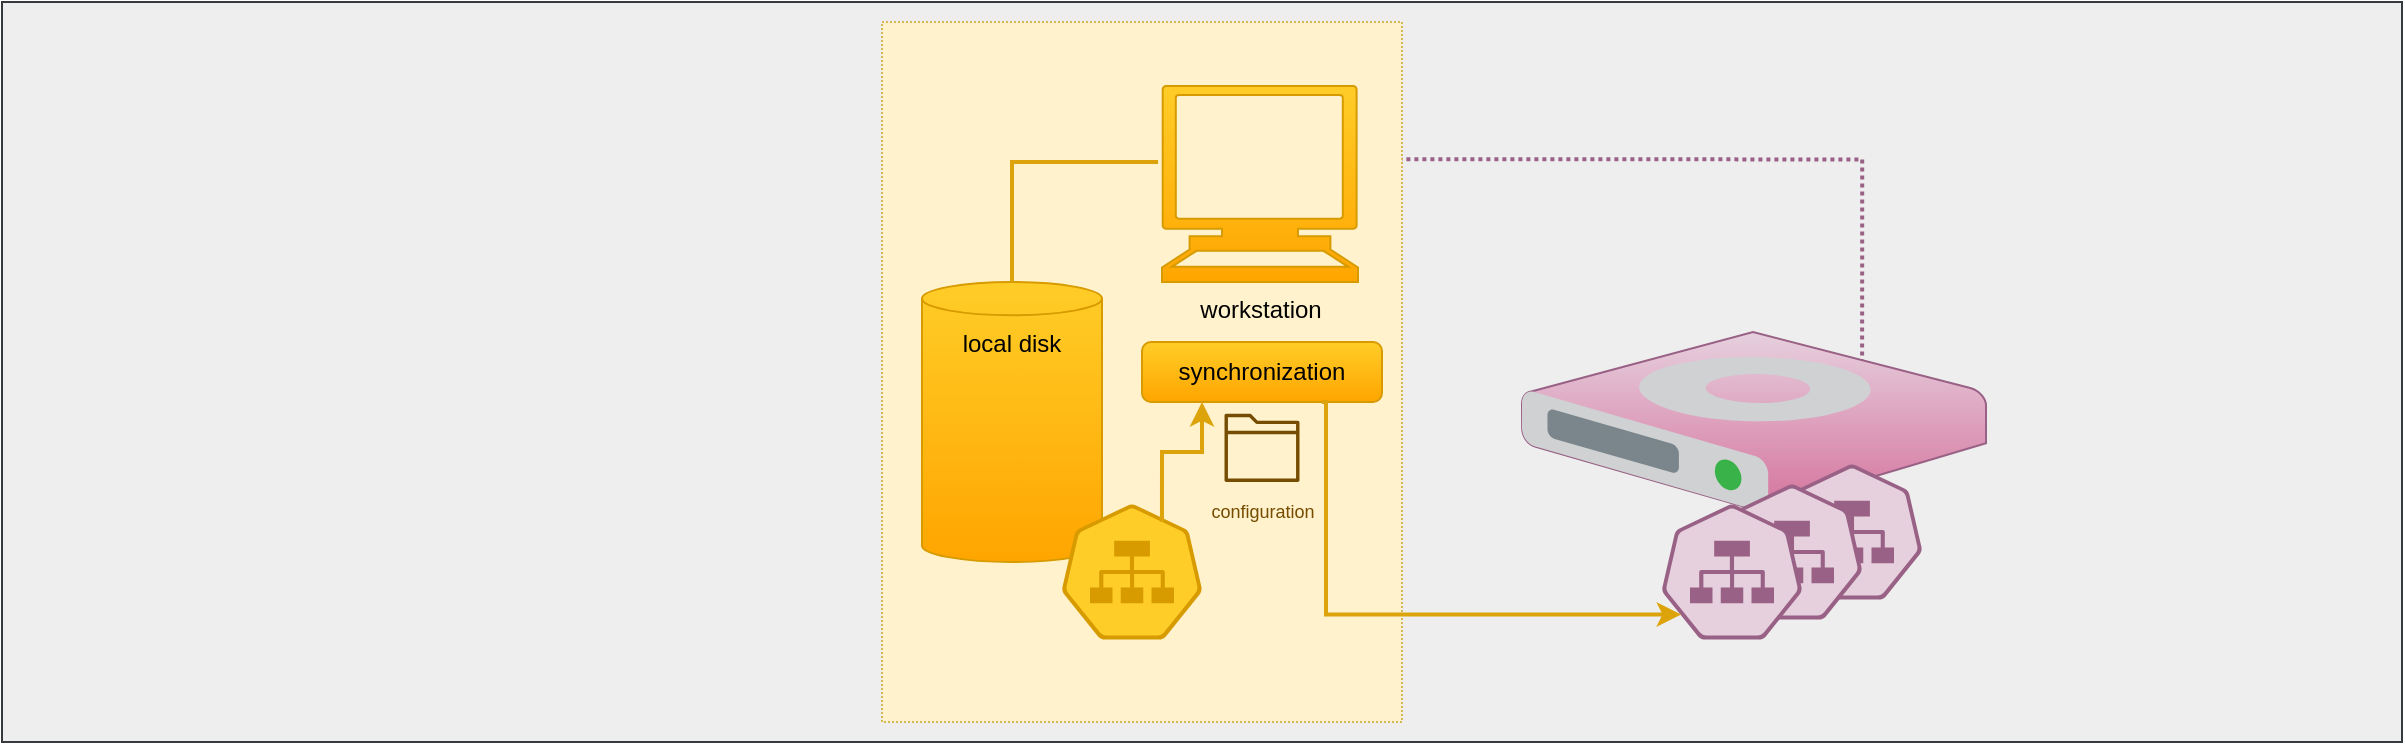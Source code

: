 <mxfile version="21.7.5" type="device" pages="6">
  <diagram name="parallel" id="xbd1cmqakaeu0mEXUq34">
    <mxGraphModel dx="2023" dy="900" grid="1" gridSize="10" guides="1" tooltips="1" connect="1" arrows="1" fold="1" page="1" pageScale="1" pageWidth="850" pageHeight="1100" math="0" shadow="0">
      <root>
        <mxCell id="0" />
        <mxCell id="1" parent="0" />
        <mxCell id="HlPi_A0TnI8v9f5cpEIh-1" value="" style="rounded=0;whiteSpace=wrap;html=1;fillColor=#eeeeee;strokeColor=#36393d;" parent="1" vertex="1">
          <mxGeometry x="-750" y="280" width="1200" height="370" as="geometry" />
        </mxCell>
        <mxCell id="HlPi_A0TnI8v9f5cpEIh-9" value="" style="endArrow=none;html=1;rounded=0;exitX=1.002;exitY=0.374;exitDx=0;exitDy=0;exitPerimeter=0;entryX=0.733;entryY=0.222;entryDx=0;entryDy=0;entryPerimeter=0;edgeStyle=orthogonalEdgeStyle;strokeWidth=2;strokeColor=#996185;dashed=1;dashPattern=1 1;" parent="1" source="HlPi_A0TnI8v9f5cpEIh-4" target="NjEROdZfGvhlIsb-5Q5I-1" edge="1">
          <mxGeometry width="50" height="50" relative="1" as="geometry">
            <mxPoint x="-90" y="470" as="sourcePoint" />
            <mxPoint y="420" as="targetPoint" />
          </mxGeometry>
        </mxCell>
        <mxCell id="NjEROdZfGvhlIsb-5Q5I-1" value="" style="sketch=0;shadow=0;dashed=0;html=1;labelPosition=center;verticalLabelPosition=bottom;verticalAlign=top;align=center;outlineConnect=0;shape=mxgraph.veeam.3d.hard_drive;fillColor=#e6d0de;strokeColor=#996185;gradientColor=#d5739d;" parent="1" vertex="1">
          <mxGeometry x="10" y="445" width="232" height="90" as="geometry" />
        </mxCell>
        <mxCell id="HlPi_A0TnI8v9f5cpEIh-2" value="" style="rounded=0;whiteSpace=wrap;html=1;dashed=1;dashPattern=1 1;fillColor=#fff2cc;strokeColor=#d6b656;" parent="1" vertex="1">
          <mxGeometry x="-310" y="290" width="260" height="350" as="geometry" />
        </mxCell>
        <mxCell id="HlPi_A0TnI8v9f5cpEIh-3" value="local disk" style="shape=cylinder3;whiteSpace=wrap;html=1;boundedLbl=1;backgroundOutline=1;size=8.31;fillColor=#ffcd28;strokeColor=#d79b00;verticalAlign=top;gradientColor=#ffa500;" parent="1" vertex="1">
          <mxGeometry x="-290" y="420" width="90" height="140" as="geometry" />
        </mxCell>
        <mxCell id="HlPi_A0TnI8v9f5cpEIh-4" value="workstation" style="shape=mxgraph.signs.tech.computer;html=1;pointerEvents=1;fillColor=#ffcd28;strokeColor=#d79b00;verticalLabelPosition=bottom;verticalAlign=top;align=center;sketch=0;gradientColor=#ffa500;" parent="1" vertex="1">
          <mxGeometry x="-170" y="322" width="98" height="98" as="geometry" />
        </mxCell>
        <mxCell id="HlPi_A0TnI8v9f5cpEIh-6" value="" style="sketch=0;html=1;dashed=0;whitespace=wrap;fillColor=#ffcd28;strokeColor=#d79b00;points=[[0.005,0.63,0],[0.1,0.2,0],[0.9,0.2,0],[0.5,0,0],[0.995,0.63,0],[0.72,0.99,0],[0.5,1,0],[0.28,0.99,0]];verticalLabelPosition=bottom;align=center;verticalAlign=top;shape=mxgraph.kubernetes.icon;prIcon=svc;gradientColor=#ffa500;" parent="1" vertex="1">
          <mxGeometry x="-220" y="530" width="70" height="70" as="geometry" />
        </mxCell>
        <mxCell id="HlPi_A0TnI8v9f5cpEIh-7" value="" style="sketch=0;html=1;dashed=0;whitespace=wrap;fillColor=#e6d0de;strokeColor=#996185;points=[[0.005,0.63,0],[0.1,0.2,0],[0.9,0.2,0],[0.5,0,0],[0.995,0.63,0],[0.72,0.99,0],[0.5,1,0],[0.28,0.99,0]];verticalLabelPosition=bottom;align=center;verticalAlign=top;shape=mxgraph.kubernetes.icon;prIcon=svc;gradientColor=#d5739d;" parent="1" vertex="1">
          <mxGeometry x="140" y="510" width="70" height="70" as="geometry" />
        </mxCell>
        <mxCell id="HlPi_A0TnI8v9f5cpEIh-8" value="" style="endArrow=none;html=1;rounded=0;entryX=-0.02;entryY=0.388;entryDx=0;entryDy=0;entryPerimeter=0;exitX=0.5;exitY=0;exitDx=0;exitDy=0;exitPerimeter=0;edgeStyle=orthogonalEdgeStyle;strokeWidth=2;strokeColor=#dca30a;" parent="1" source="HlPi_A0TnI8v9f5cpEIh-3" target="HlPi_A0TnI8v9f5cpEIh-4" edge="1">
          <mxGeometry width="50" height="50" relative="1" as="geometry">
            <mxPoint x="-30" y="490" as="sourcePoint" />
            <mxPoint x="20" y="440" as="targetPoint" />
            <Array as="points">
              <mxPoint x="-245" y="360" />
            </Array>
          </mxGeometry>
        </mxCell>
        <mxCell id="HlPi_A0TnI8v9f5cpEIh-10" value="" style="sketch=0;html=1;dashed=0;whitespace=wrap;fillColor=#e6d0de;strokeColor=#996185;points=[[0.005,0.63,0],[0.1,0.2,0],[0.9,0.2,0],[0.5,0,0],[0.995,0.63,0],[0.72,0.99,0],[0.5,1,0],[0.28,0.99,0]];verticalLabelPosition=bottom;align=center;verticalAlign=top;shape=mxgraph.kubernetes.icon;prIcon=svc;gradientColor=#d5739d;" parent="1" vertex="1">
          <mxGeometry x="110" y="520" width="70" height="70" as="geometry" />
        </mxCell>
        <mxCell id="HlPi_A0TnI8v9f5cpEIh-11" value="" style="sketch=0;html=1;dashed=0;whitespace=wrap;fillColor=#e6d0de;strokeColor=#996185;points=[[0.005,0.63,0],[0.1,0.2,0],[0.9,0.2,0],[0.5,0,0],[0.995,0.63,0],[0.72,0.99,0],[0.5,1,0],[0.28,0.99,0]];verticalLabelPosition=bottom;align=center;verticalAlign=top;shape=mxgraph.kubernetes.icon;prIcon=svc;gradientColor=#d5739d;" parent="1" vertex="1">
          <mxGeometry x="80" y="530" width="70" height="70" as="geometry" />
        </mxCell>
        <mxCell id="HlPi_A0TnI8v9f5cpEIh-12" value="synchronization" style="rounded=1;whiteSpace=wrap;html=1;fillColor=#ffcd28;gradientColor=#ffa500;strokeColor=#d79b00;" parent="1" vertex="1">
          <mxGeometry x="-180" y="450" width="120" height="30" as="geometry" />
        </mxCell>
        <mxCell id="HlPi_A0TnI8v9f5cpEIh-13" value="" style="endArrow=classic;html=1;rounded=0;exitX=0.714;exitY=0.143;exitDx=0;exitDy=0;exitPerimeter=0;entryX=0.25;entryY=1;entryDx=0;entryDy=0;strokeColor=#dca30a;strokeWidth=2;endFill=1;edgeStyle=orthogonalEdgeStyle;" parent="1" source="HlPi_A0TnI8v9f5cpEIh-6" target="HlPi_A0TnI8v9f5cpEIh-12" edge="1">
          <mxGeometry width="50" height="50" relative="1" as="geometry">
            <mxPoint x="-90" y="470" as="sourcePoint" />
            <mxPoint x="-40" y="420" as="targetPoint" />
          </mxGeometry>
        </mxCell>
        <mxCell id="HlPi_A0TnI8v9f5cpEIh-14" value="" style="endArrow=classic;html=1;rounded=0;exitX=0.75;exitY=1;exitDx=0;exitDy=0;entryX=0.137;entryY=0.803;entryDx=0;entryDy=0;entryPerimeter=0;strokeColor=#dca30a;strokeWidth=2;endFill=1;edgeStyle=orthogonalEdgeStyle;" parent="1" source="HlPi_A0TnI8v9f5cpEIh-12" target="HlPi_A0TnI8v9f5cpEIh-11" edge="1">
          <mxGeometry width="50" height="50" relative="1" as="geometry">
            <mxPoint x="-90" y="470" as="sourcePoint" />
            <mxPoint x="-40" y="420" as="targetPoint" />
            <Array as="points">
              <mxPoint x="-88" y="586" />
            </Array>
          </mxGeometry>
        </mxCell>
        <mxCell id="HlPi_A0TnI8v9f5cpEIh-15" value="&lt;font style=&quot;font-size: 9px;&quot; color=&quot;#754c00&quot;&gt;configuration&lt;/font&gt;" style="sketch=0;outlineConnect=0;fillColor=#754C00;strokeColor=#3700CC;dashed=0;verticalLabelPosition=bottom;verticalAlign=top;align=center;html=1;fontSize=12;fontStyle=0;aspect=fixed;pointerEvents=1;shape=mxgraph.aws4.folder;strokeWidth=4;fontColor=#ffffff;" parent="1" vertex="1">
          <mxGeometry x="-138.74" y="485.89" width="37.48" height="34.11" as="geometry" />
        </mxCell>
      </root>
    </mxGraphModel>
  </diagram>
  <diagram name="backup-obs" id="N-ErnAA34f1O9zT_d5eC">
    <mxGraphModel dx="1964" dy="855" grid="1" gridSize="10" guides="1" tooltips="1" connect="1" arrows="1" fold="1" page="1" pageScale="1" pageWidth="850" pageHeight="1100" math="0" shadow="0">
      <root>
        <mxCell id="h4xe_5m704zzYySY3POV-0" />
        <mxCell id="h4xe_5m704zzYySY3POV-1" parent="h4xe_5m704zzYySY3POV-0" />
        <mxCell id="h4xe_5m704zzYySY3POV-2" value="" style="rounded=0;whiteSpace=wrap;html=1;fillColor=none;strokeColor=none;" parent="h4xe_5m704zzYySY3POV-1" vertex="1">
          <mxGeometry x="-670" y="260" width="1200" height="370" as="geometry" />
        </mxCell>
        <mxCell id="ImFXF801CmeE-Objmwmf-4" value="Cloud Storage provider" style="rounded=0;whiteSpace=wrap;html=1;dashed=1;dashPattern=1 1;fillColor=#e1d5e7;strokeColor=#9673a6;verticalAlign=top;" parent="h4xe_5m704zzYySY3POV-1" vertex="1">
          <mxGeometry x="60" y="380" width="220" height="240" as="geometry" />
        </mxCell>
        <mxCell id="h4xe_5m704zzYySY3POV-3" value="" style="rounded=0;whiteSpace=wrap;html=1;dashed=1;dashPattern=1 1;fillColor=#fff2cc;strokeColor=#d6b656;" parent="h4xe_5m704zzYySY3POV-1" vertex="1">
          <mxGeometry x="-360" y="270" width="260" height="350" as="geometry" />
        </mxCell>
        <mxCell id="h4xe_5m704zzYySY3POV-4" value="local disk" style="shape=cylinder3;whiteSpace=wrap;html=1;boundedLbl=1;backgroundOutline=1;size=8.31;fillColor=#ffcd28;strokeColor=#d79b00;verticalAlign=top;gradientColor=#ffa500;" parent="h4xe_5m704zzYySY3POV-1" vertex="1">
          <mxGeometry x="-340" y="400" width="90" height="140" as="geometry" />
        </mxCell>
        <mxCell id="h4xe_5m704zzYySY3POV-5" value="workstation" style="shape=mxgraph.signs.tech.computer;html=1;pointerEvents=1;fillColor=#ffcd28;strokeColor=#d79b00;verticalLabelPosition=bottom;verticalAlign=top;align=center;sketch=0;gradientColor=#ffa500;" parent="h4xe_5m704zzYySY3POV-1" vertex="1">
          <mxGeometry x="-220" y="302" width="98" height="98" as="geometry" />
        </mxCell>
        <mxCell id="h4xe_5m704zzYySY3POV-7" value="" style="sketch=0;html=1;dashed=0;whitespace=wrap;fillColor=#ffcd28;strokeColor=#d79b00;points=[[0.005,0.63,0],[0.1,0.2,0],[0.9,0.2,0],[0.5,0,0],[0.995,0.63,0],[0.72,0.99,0],[0.5,1,0],[0.28,0.99,0]];verticalLabelPosition=bottom;align=center;verticalAlign=top;shape=mxgraph.kubernetes.icon;prIcon=svc;gradientColor=#ffa500;" parent="h4xe_5m704zzYySY3POV-1" vertex="1">
          <mxGeometry x="-270" y="510" width="70" height="70" as="geometry" />
        </mxCell>
        <mxCell id="h4xe_5m704zzYySY3POV-9" value="" style="endArrow=none;html=1;rounded=0;entryX=-0.02;entryY=0.388;entryDx=0;entryDy=0;entryPerimeter=0;exitX=0.5;exitY=0;exitDx=0;exitDy=0;exitPerimeter=0;edgeStyle=orthogonalEdgeStyle;strokeWidth=2;strokeColor=#dca30a;" parent="h4xe_5m704zzYySY3POV-1" source="h4xe_5m704zzYySY3POV-4" target="h4xe_5m704zzYySY3POV-5" edge="1">
          <mxGeometry width="50" height="50" relative="1" as="geometry">
            <mxPoint x="-80" y="470" as="sourcePoint" />
            <mxPoint x="-30" y="420" as="targetPoint" />
            <Array as="points">
              <mxPoint x="-295" y="340" />
            </Array>
          </mxGeometry>
        </mxCell>
        <mxCell id="h4xe_5m704zzYySY3POV-13" value="synchronization" style="rounded=1;whiteSpace=wrap;html=1;fillColor=#ffcd28;gradientColor=#ffa500;strokeColor=#d79b00;" parent="h4xe_5m704zzYySY3POV-1" vertex="1">
          <mxGeometry x="-240" y="430" width="130" height="30" as="geometry" />
        </mxCell>
        <mxCell id="h4xe_5m704zzYySY3POV-14" value="" style="endArrow=classic;html=1;rounded=0;exitX=0.714;exitY=0.143;exitDx=0;exitDy=0;exitPerimeter=0;entryX=0.25;entryY=1;entryDx=0;entryDy=0;strokeColor=#dca30a;strokeWidth=2;endFill=1;edgeStyle=orthogonalEdgeStyle;" parent="h4xe_5m704zzYySY3POV-1" source="h4xe_5m704zzYySY3POV-7" target="h4xe_5m704zzYySY3POV-13" edge="1">
          <mxGeometry width="50" height="50" relative="1" as="geometry">
            <mxPoint x="-140" y="450" as="sourcePoint" />
            <mxPoint x="-90" y="400" as="targetPoint" />
          </mxGeometry>
        </mxCell>
        <mxCell id="h4xe_5m704zzYySY3POV-15" value="" style="endArrow=classic;html=1;rounded=0;exitX=0.75;exitY=1;exitDx=0;exitDy=0;entryX=0.137;entryY=0.803;entryDx=0;entryDy=0;entryPerimeter=0;strokeColor=#dca30a;strokeWidth=2;endFill=1;edgeStyle=orthogonalEdgeStyle;" parent="h4xe_5m704zzYySY3POV-1" source="h4xe_5m704zzYySY3POV-13" target="h4xe_5m704zzYySY3POV-12" edge="1">
          <mxGeometry width="50" height="50" relative="1" as="geometry">
            <mxPoint x="-140" y="450" as="sourcePoint" />
            <mxPoint x="-90" y="400" as="targetPoint" />
            <Array as="points">
              <mxPoint x="-142" y="480" />
              <mxPoint x="-10" y="480" />
              <mxPoint x="-10" y="566" />
            </Array>
          </mxGeometry>
        </mxCell>
        <mxCell id="ImFXF801CmeE-Objmwmf-0" value="" style="sketch=0;outlineConnect=0;fillColor=#a20025;strokeColor=#6F0000;dashed=0;verticalLabelPosition=bottom;verticalAlign=top;align=center;html=1;fontSize=12;fontStyle=0;aspect=fixed;pointerEvents=1;shape=mxgraph.aws4.bucket;fontColor=#ffffff;" parent="h4xe_5m704zzYySY3POV-1" vertex="1">
          <mxGeometry x="76.15" y="430" width="105.77" height="110" as="geometry" />
        </mxCell>
        <mxCell id="ImFXF801CmeE-Objmwmf-1" value="" style="ellipse;shape=cloud;whiteSpace=wrap;html=1;fillColor=#f5f5f5;strokeColor=#666666;gradientColor=#b3b3b3;" parent="h4xe_5m704zzYySY3POV-1" vertex="1">
          <mxGeometry x="-90" y="420" width="120" height="80" as="geometry" />
        </mxCell>
        <mxCell id="h4xe_5m704zzYySY3POV-8" value="" style="sketch=0;html=1;dashed=0;whitespace=wrap;fillColor=#e6d0de;strokeColor=#996185;points=[[0.005,0.63,0],[0.1,0.2,0],[0.9,0.2,0],[0.5,0,0],[0.995,0.63,0],[0.72,0.99,0],[0.5,1,0],[0.28,0.99,0]];verticalLabelPosition=bottom;align=center;verticalAlign=top;shape=mxgraph.kubernetes.icon;prIcon=svc;gradientColor=#d5739d;" parent="h4xe_5m704zzYySY3POV-1" vertex="1">
          <mxGeometry x="190" y="490" width="70" height="70" as="geometry" />
        </mxCell>
        <mxCell id="h4xe_5m704zzYySY3POV-11" value="" style="sketch=0;html=1;dashed=0;whitespace=wrap;fillColor=#e6d0de;strokeColor=#996185;points=[[0.005,0.63,0],[0.1,0.2,0],[0.9,0.2,0],[0.5,0,0],[0.995,0.63,0],[0.72,0.99,0],[0.5,1,0],[0.28,0.99,0]];verticalLabelPosition=bottom;align=center;verticalAlign=top;shape=mxgraph.kubernetes.icon;prIcon=svc;gradientColor=#d5739d;" parent="h4xe_5m704zzYySY3POV-1" vertex="1">
          <mxGeometry x="160" y="500" width="70" height="70" as="geometry" />
        </mxCell>
        <mxCell id="h4xe_5m704zzYySY3POV-12" value="" style="sketch=0;html=1;dashed=0;whitespace=wrap;fillColor=#e6d0de;strokeColor=#996185;points=[[0.005,0.63,0],[0.1,0.2,0],[0.9,0.2,0],[0.5,0,0],[0.995,0.63,0],[0.72,0.99,0],[0.5,1,0],[0.28,0.99,0]];verticalLabelPosition=bottom;align=center;verticalAlign=top;shape=mxgraph.kubernetes.icon;prIcon=svc;gradientColor=#d5739d;" parent="h4xe_5m704zzYySY3POV-1" vertex="1">
          <mxGeometry x="130" y="510" width="70" height="70" as="geometry" />
        </mxCell>
        <mxCell id="oi9G0gfFJV5xLRdHPTYA-0" value="&lt;font style=&quot;font-size: 9px;&quot; color=&quot;#754c00&quot;&gt;configuration&lt;br&gt;index&lt;/font&gt;" style="sketch=0;outlineConnect=0;fillColor=#754C00;strokeColor=#3700CC;dashed=0;verticalLabelPosition=bottom;verticalAlign=top;align=center;html=1;fontSize=12;fontStyle=0;aspect=fixed;pointerEvents=1;shape=mxgraph.aws4.folder;strokeWidth=4;fontColor=#ffffff;" parent="h4xe_5m704zzYySY3POV-1" vertex="1">
          <mxGeometry x="-188.74" y="465.89" width="37.48" height="34.11" as="geometry" />
        </mxCell>
      </root>
    </mxGraphModel>
  </diagram>
  <diagram name="share-obs" id="sx8OcgmANvFwubPNc2va">
    <mxGraphModel dx="2161" dy="1008" grid="1" gridSize="10" guides="1" tooltips="1" connect="1" arrows="1" fold="1" page="1" pageScale="1" pageWidth="850" pageHeight="1100" math="0" shadow="0">
      <root>
        <mxCell id="yy6KGQTbilY_yV_H9epr-0" />
        <mxCell id="yy6KGQTbilY_yV_H9epr-1" parent="yy6KGQTbilY_yV_H9epr-0" />
        <mxCell id="yy6KGQTbilY_yV_H9epr-2" value="" style="rounded=0;whiteSpace=wrap;html=1;fillColor=none;strokeColor=none;" parent="yy6KGQTbilY_yV_H9epr-1" vertex="1">
          <mxGeometry x="-435" y="240" width="1200" height="390" as="geometry" />
        </mxCell>
        <mxCell id="yy6KGQTbilY_yV_H9epr-3" value="Cloud Storage provider" style="rounded=0;whiteSpace=wrap;html=1;dashed=1;dashPattern=1 1;fillColor=#e1d5e7;strokeColor=#9673a6;verticalAlign=top;strokeWidth=2;" parent="yy6KGQTbilY_yV_H9epr-1" vertex="1">
          <mxGeometry x="60" y="450" width="220" height="160" as="geometry" />
        </mxCell>
        <mxCell id="yy6KGQTbilY_yV_H9epr-4" value="User A" style="rounded=0;whiteSpace=wrap;html=1;dashed=1;dashPattern=1 1;fillColor=#fff2cc;strokeColor=#d6b656;verticalAlign=top;strokeWidth=2;" parent="yy6KGQTbilY_yV_H9epr-1" vertex="1">
          <mxGeometry x="-360" y="270" width="260" height="320" as="geometry" />
        </mxCell>
        <mxCell id="yy6KGQTbilY_yV_H9epr-5" value="local disk" style="shape=cylinder3;whiteSpace=wrap;html=1;boundedLbl=1;backgroundOutline=1;size=8.31;fillColor=#ffcd28;strokeColor=#d79b00;verticalAlign=top;gradientColor=#ffa500;" parent="yy6KGQTbilY_yV_H9epr-1" vertex="1">
          <mxGeometry x="-340" y="400" width="90" height="140" as="geometry" />
        </mxCell>
        <mxCell id="yy6KGQTbilY_yV_H9epr-6" value="workstation" style="shape=mxgraph.signs.tech.computer;html=1;pointerEvents=1;fillColor=#ffcd28;strokeColor=#d79b00;verticalLabelPosition=bottom;verticalAlign=top;align=center;sketch=0;gradientColor=#ffa500;" parent="yy6KGQTbilY_yV_H9epr-1" vertex="1">
          <mxGeometry x="-220" y="302" width="98" height="98" as="geometry" />
        </mxCell>
        <mxCell id="yy6KGQTbilY_yV_H9epr-7" value="" style="sketch=0;html=1;dashed=0;whitespace=wrap;fillColor=#ffcd28;strokeColor=#d79b00;points=[[0.005,0.63,0],[0.1,0.2,0],[0.9,0.2,0],[0.5,0,0],[0.995,0.63,0],[0.72,0.99,0],[0.5,1,0],[0.28,0.99,0]];verticalLabelPosition=bottom;align=center;verticalAlign=top;shape=mxgraph.kubernetes.icon;prIcon=svc;gradientColor=#ffa500;" parent="yy6KGQTbilY_yV_H9epr-1" vertex="1">
          <mxGeometry x="-270" y="510" width="70" height="70" as="geometry" />
        </mxCell>
        <mxCell id="yy6KGQTbilY_yV_H9epr-8" value="" style="endArrow=none;html=1;rounded=0;entryX=-0.02;entryY=0.388;entryDx=0;entryDy=0;entryPerimeter=0;exitX=0.5;exitY=0;exitDx=0;exitDy=0;exitPerimeter=0;edgeStyle=orthogonalEdgeStyle;strokeWidth=2;strokeColor=#dca30a;" parent="yy6KGQTbilY_yV_H9epr-1" source="yy6KGQTbilY_yV_H9epr-5" target="yy6KGQTbilY_yV_H9epr-6" edge="1">
          <mxGeometry width="50" height="50" relative="1" as="geometry">
            <mxPoint x="-80" y="470" as="sourcePoint" />
            <mxPoint x="-30" y="420" as="targetPoint" />
            <Array as="points">
              <mxPoint x="-295" y="340" />
            </Array>
          </mxGeometry>
        </mxCell>
        <mxCell id="yy6KGQTbilY_yV_H9epr-9" value="synchronization" style="rounded=1;whiteSpace=wrap;html=1;fillColor=#ffcd28;gradientColor=#ffa500;strokeColor=#d79b00;" parent="yy6KGQTbilY_yV_H9epr-1" vertex="1">
          <mxGeometry x="-240" y="430" width="130" height="30" as="geometry" />
        </mxCell>
        <mxCell id="yy6KGQTbilY_yV_H9epr-10" value="" style="endArrow=classic;html=1;rounded=0;exitX=0.714;exitY=0.143;exitDx=0;exitDy=0;exitPerimeter=0;entryX=0.25;entryY=1;entryDx=0;entryDy=0;strokeColor=#dca30a;strokeWidth=2;endFill=1;edgeStyle=orthogonalEdgeStyle;" parent="yy6KGQTbilY_yV_H9epr-1" source="yy6KGQTbilY_yV_H9epr-7" target="yy6KGQTbilY_yV_H9epr-9" edge="1">
          <mxGeometry width="50" height="50" relative="1" as="geometry">
            <mxPoint x="-140" y="450" as="sourcePoint" />
            <mxPoint x="-90" y="400" as="targetPoint" />
          </mxGeometry>
        </mxCell>
        <mxCell id="yy6KGQTbilY_yV_H9epr-12" value="" style="sketch=0;outlineConnect=0;fillColor=#a20025;strokeColor=#6F0000;dashed=0;verticalLabelPosition=bottom;verticalAlign=top;align=center;html=1;fontSize=12;fontStyle=0;aspect=fixed;pointerEvents=1;shape=mxgraph.aws4.bucket;fontColor=#ffffff;" parent="yy6KGQTbilY_yV_H9epr-1" vertex="1">
          <mxGeometry x="90" y="474.4" width="91.92" height="95.6" as="geometry" />
        </mxCell>
        <mxCell id="yy6KGQTbilY_yV_H9epr-14" value="" style="sketch=0;html=1;dashed=0;whitespace=wrap;fillColor=#e6d0de;strokeColor=#996185;points=[[0.005,0.63,0],[0.1,0.2,0],[0.9,0.2,0],[0.5,0,0],[0.995,0.63,0],[0.72,0.99,0],[0.5,1,0],[0.28,0.99,0]];verticalLabelPosition=bottom;align=center;verticalAlign=top;shape=mxgraph.kubernetes.icon;prIcon=svc;gradientColor=#d5739d;" parent="yy6KGQTbilY_yV_H9epr-1" vertex="1">
          <mxGeometry x="190" y="520" width="70" height="70" as="geometry" />
        </mxCell>
        <mxCell id="yy6KGQTbilY_yV_H9epr-15" value="" style="sketch=0;html=1;dashed=0;whitespace=wrap;fillColor=#e6d0de;strokeColor=#996185;points=[[0.005,0.63,0],[0.1,0.2,0],[0.9,0.2,0],[0.5,0,0],[0.995,0.63,0],[0.72,0.99,0],[0.5,1,0],[0.28,0.99,0]];verticalLabelPosition=bottom;align=center;verticalAlign=top;shape=mxgraph.kubernetes.icon;prIcon=svc;gradientColor=#d5739d;" parent="yy6KGQTbilY_yV_H9epr-1" vertex="1">
          <mxGeometry x="160" y="530" width="70" height="70" as="geometry" />
        </mxCell>
        <mxCell id="yy6KGQTbilY_yV_H9epr-16" value="" style="sketch=0;html=1;dashed=0;whitespace=wrap;fillColor=#e6d0de;strokeColor=#996185;points=[[0.005,0.63,0],[0.1,0.2,0],[0.9,0.2,0],[0.5,0,0],[0.995,0.63,0],[0.72,0.99,0],[0.5,1,0],[0.28,0.99,0]];verticalLabelPosition=bottom;align=center;verticalAlign=top;shape=mxgraph.kubernetes.icon;prIcon=svc;gradientColor=#d5739d;" parent="yy6KGQTbilY_yV_H9epr-1" vertex="1">
          <mxGeometry x="130" y="540" width="70" height="70" as="geometry" />
        </mxCell>
        <mxCell id="yy6KGQTbilY_yV_H9epr-17" value="&lt;font style=&quot;font-size: 9px;&quot; color=&quot;#754c00&quot;&gt;configuration&lt;br&gt;index&lt;/font&gt;" style="sketch=0;outlineConnect=0;fillColor=#754C00;strokeColor=#3700CC;dashed=0;verticalLabelPosition=bottom;verticalAlign=top;align=center;html=1;fontSize=12;fontStyle=0;aspect=fixed;pointerEvents=1;shape=mxgraph.aws4.folder;strokeWidth=4;fontColor=#ffffff;" parent="yy6KGQTbilY_yV_H9epr-1" vertex="1">
          <mxGeometry x="-188.74" y="465.89" width="37.48" height="34.11" as="geometry" />
        </mxCell>
        <mxCell id="9eDAklVGhG7rYE9SCrne-0" value="HTTP hosting" style="rounded=0;whiteSpace=wrap;html=1;dashed=1;dashPattern=1 1;fillColor=#dae8fc;strokeColor=#6c8ebf;verticalAlign=top;strokeWidth=2;" parent="yy6KGQTbilY_yV_H9epr-1" vertex="1">
          <mxGeometry x="80" y="250" width="180" height="140" as="geometry" />
        </mxCell>
        <mxCell id="9eDAklVGhG7rYE9SCrne-1" value="Cabri HTTP Server" style="rounded=1;whiteSpace=wrap;html=1;fillColor=#dae8fc;gradientColor=#7ea6e0;strokeColor=#6c8ebf;" parent="yy6KGQTbilY_yV_H9epr-1" vertex="1">
          <mxGeometry x="90" y="280" width="160" height="32" as="geometry" />
        </mxCell>
        <mxCell id="9eDAklVGhG7rYE9SCrne-2" value="&lt;font color=&quot;#000066&quot; style=&quot;font-size: 9px;&quot;&gt;configuration&lt;br&gt;index&lt;/font&gt;" style="sketch=0;outlineConnect=0;fillColor=#000066;strokeColor=#3700CC;dashed=0;verticalLabelPosition=bottom;verticalAlign=top;align=center;html=1;fontSize=12;fontStyle=0;aspect=fixed;pointerEvents=1;shape=mxgraph.aws4.folder;strokeWidth=4;fontColor=#ffffff;" parent="yy6KGQTbilY_yV_H9epr-1" vertex="1">
          <mxGeometry x="142.52" y="320" width="37.48" height="34.11" as="geometry" />
        </mxCell>
        <mxCell id="yy6KGQTbilY_yV_H9epr-13" value="" style="ellipse;shape=cloud;whiteSpace=wrap;html=1;fillColor=#f5f5f5;strokeColor=#666666;gradientColor=#b3b3b3;" parent="yy6KGQTbilY_yV_H9epr-1" vertex="1">
          <mxGeometry x="-70" y="370" width="120" height="80" as="geometry" />
        </mxCell>
        <mxCell id="pWHZCzvWgMRVU5YxI87Z-2" value="User B" style="rounded=0;whiteSpace=wrap;html=1;dashed=1;dashPattern=1 1;fillColor=#fff2cc;strokeColor=#d6b656;verticalAlign=top;strokeWidth=2;" parent="yy6KGQTbilY_yV_H9epr-1" vertex="1">
          <mxGeometry x="420" y="270" width="260" height="320" as="geometry" />
        </mxCell>
        <mxCell id="pWHZCzvWgMRVU5YxI87Z-3" value="local disk" style="shape=cylinder3;whiteSpace=wrap;html=1;boundedLbl=1;backgroundOutline=1;size=8.31;fillColor=#ffcd28;strokeColor=#d79b00;verticalAlign=top;gradientColor=#ffa500;" parent="yy6KGQTbilY_yV_H9epr-1" vertex="1">
          <mxGeometry x="570" y="384" width="90" height="140" as="geometry" />
        </mxCell>
        <mxCell id="pWHZCzvWgMRVU5YxI87Z-4" value="workstation" style="shape=mxgraph.signs.tech.computer;html=1;pointerEvents=1;fillColor=#ffcd28;strokeColor=#d79b00;verticalLabelPosition=bottom;verticalAlign=top;align=center;sketch=0;gradientColor=#ffa500;" parent="yy6KGQTbilY_yV_H9epr-1" vertex="1">
          <mxGeometry x="450" y="296" width="98" height="98" as="geometry" />
        </mxCell>
        <mxCell id="pWHZCzvWgMRVU5YxI87Z-5" value="" style="sketch=0;html=1;dashed=0;whitespace=wrap;fillColor=#ffcd28;strokeColor=#d79b00;points=[[0.005,0.63,0],[0.1,0.2,0],[0.9,0.2,0],[0.5,0,0],[0.995,0.63,0],[0.72,0.99,0],[0.5,1,0],[0.28,0.99,0]];verticalLabelPosition=bottom;align=center;verticalAlign=top;shape=mxgraph.kubernetes.icon;prIcon=svc;gradientColor=#ffa500;" parent="yy6KGQTbilY_yV_H9epr-1" vertex="1">
          <mxGeometry x="548" y="510" width="70" height="70" as="geometry" />
        </mxCell>
        <mxCell id="pWHZCzvWgMRVU5YxI87Z-6" value="" style="endArrow=none;html=1;rounded=0;exitX=0.5;exitY=0;exitDx=0;exitDy=0;exitPerimeter=0;edgeStyle=orthogonalEdgeStyle;strokeWidth=2;strokeColor=#dca30a;" parent="yy6KGQTbilY_yV_H9epr-1" source="pWHZCzvWgMRVU5YxI87Z-3" edge="1">
          <mxGeometry width="50" height="50" relative="1" as="geometry">
            <mxPoint x="590" y="464" as="sourcePoint" />
            <mxPoint x="550" y="334" as="targetPoint" />
            <Array as="points">
              <mxPoint x="615" y="334" />
            </Array>
          </mxGeometry>
        </mxCell>
        <mxCell id="pWHZCzvWgMRVU5YxI87Z-7" value="synchronization" style="rounded=1;whiteSpace=wrap;html=1;fillColor=#ffcd28;gradientColor=#ffa500;strokeColor=#d79b00;" parent="yy6KGQTbilY_yV_H9epr-1" vertex="1">
          <mxGeometry x="430" y="424" width="130" height="30" as="geometry" />
        </mxCell>
        <mxCell id="pWHZCzvWgMRVU5YxI87Z-8" value="" style="endArrow=classic;html=1;rounded=0;exitX=0.75;exitY=1;exitDx=0;exitDy=0;entryX=0.1;entryY=0.2;entryDx=0;entryDy=0;strokeColor=#dca30a;strokeWidth=2;endFill=1;edgeStyle=orthogonalEdgeStyle;entryPerimeter=0;" parent="yy6KGQTbilY_yV_H9epr-1" source="pWHZCzvWgMRVU5YxI87Z-7" target="pWHZCzvWgMRVU5YxI87Z-5" edge="1">
          <mxGeometry width="50" height="50" relative="1" as="geometry">
            <mxPoint x="530" y="444" as="sourcePoint" />
            <mxPoint x="580" y="394" as="targetPoint" />
            <Array as="points">
              <mxPoint x="528" y="490" />
              <mxPoint x="555" y="490" />
            </Array>
          </mxGeometry>
        </mxCell>
        <mxCell id="pWHZCzvWgMRVU5YxI87Z-9" value="&lt;font style=&quot;font-size: 9px;&quot; color=&quot;#754c00&quot;&gt;configuration&lt;br&gt;index&lt;/font&gt;" style="sketch=0;outlineConnect=0;fillColor=#754C00;strokeColor=#3700CC;dashed=0;verticalLabelPosition=bottom;verticalAlign=top;align=center;html=1;fontSize=12;fontStyle=0;aspect=fixed;pointerEvents=1;shape=mxgraph.aws4.folder;strokeWidth=4;fontColor=#ffffff;" parent="yy6KGQTbilY_yV_H9epr-1" vertex="1">
          <mxGeometry x="481.26" y="459.89" width="37.48" height="34.11" as="geometry" />
        </mxCell>
        <mxCell id="pWHZCzvWgMRVU5YxI87Z-11" value="" style="ellipse;shape=cloud;whiteSpace=wrap;html=1;fillColor=#f5f5f5;strokeColor=#666666;gradientColor=#b3b3b3;" parent="yy6KGQTbilY_yV_H9epr-1" vertex="1">
          <mxGeometry x="290" y="374" width="120" height="80" as="geometry" />
        </mxCell>
        <mxCell id="pWHZCzvWgMRVU5YxI87Z-0" value="" style="ellipse;shape=cloud;whiteSpace=wrap;html=1;fillColor=#f5f5f5;strokeColor=#666666;gradientColor=#b3b3b3;" parent="yy6KGQTbilY_yV_H9epr-1" vertex="1">
          <mxGeometry x="80" y="400" width="180" height="40" as="geometry" />
        </mxCell>
        <mxCell id="yy6KGQTbilY_yV_H9epr-11" value="" style="endArrow=classic;html=1;rounded=0;exitX=0.75;exitY=1;exitDx=0;exitDy=0;entryX=0;entryY=0.5;entryDx=0;entryDy=0;strokeColor=#dca30a;strokeWidth=2;endFill=1;edgeStyle=orthogonalEdgeStyle;" parent="yy6KGQTbilY_yV_H9epr-1" source="yy6KGQTbilY_yV_H9epr-9" target="9eDAklVGhG7rYE9SCrne-1" edge="1">
          <mxGeometry width="50" height="50" relative="1" as="geometry">
            <mxPoint x="-140" y="450" as="sourcePoint" />
            <mxPoint x="-90" y="400" as="targetPoint" />
          </mxGeometry>
        </mxCell>
        <mxCell id="pWHZCzvWgMRVU5YxI87Z-10" value="" style="endArrow=classic;html=1;rounded=0;exitX=1;exitY=0.5;exitDx=0;exitDy=0;entryX=0.25;entryY=1;entryDx=0;entryDy=0;strokeColor=#dca30a;strokeWidth=2;endFill=1;edgeStyle=orthogonalEdgeStyle;" parent="yy6KGQTbilY_yV_H9epr-1" source="9eDAklVGhG7rYE9SCrne-1" target="pWHZCzvWgMRVU5YxI87Z-7" edge="1">
          <mxGeometry width="50" height="50" relative="1" as="geometry">
            <mxPoint x="-132" y="470" as="sourcePoint" />
            <mxPoint x="140" y="322" as="targetPoint" />
            <Array as="points">
              <mxPoint x="340" y="296" />
              <mxPoint x="340" y="490" />
              <mxPoint x="463" y="490" />
            </Array>
          </mxGeometry>
        </mxCell>
        <mxCell id="pWHZCzvWgMRVU5YxI87Z-1" value="" style="endArrow=classic;html=1;rounded=0;exitX=0.25;exitY=1;exitDx=0;exitDy=0;entryX=0.1;entryY=0.2;entryDx=0;entryDy=0;strokeColor=#0000FF;strokeWidth=2;endFill=1;entryPerimeter=0;edgeStyle=orthogonalEdgeStyle;" parent="yy6KGQTbilY_yV_H9epr-1" source="9eDAklVGhG7rYE9SCrne-1" target="yy6KGQTbilY_yV_H9epr-16" edge="1">
          <mxGeometry width="50" height="50" relative="1" as="geometry">
            <mxPoint x="-132" y="470" as="sourcePoint" />
            <mxPoint x="140" y="322" as="targetPoint" />
            <Array as="points">
              <mxPoint x="130" y="530" />
              <mxPoint x="137" y="530" />
            </Array>
          </mxGeometry>
        </mxCell>
        <mxCell id="q_U76YjnN_8AuYuJHY8c-0" value="" style="endArrow=classic;html=1;rounded=0;entryX=0.75;entryY=1;entryDx=0;entryDy=0;strokeColor=#0000FF;strokeWidth=2;endFill=1;exitX=0.9;exitY=0.2;exitDx=0;exitDy=0;exitPerimeter=0;edgeStyle=orthogonalEdgeStyle;" edge="1" parent="yy6KGQTbilY_yV_H9epr-1" source="yy6KGQTbilY_yV_H9epr-16" target="9eDAklVGhG7rYE9SCrne-1">
          <mxGeometry width="50" height="50" relative="1" as="geometry">
            <mxPoint x="190" y="560" as="sourcePoint" />
            <mxPoint x="147" y="564" as="targetPoint" />
            <Array as="points">
              <mxPoint x="193" y="480" />
              <mxPoint x="210" y="480" />
            </Array>
          </mxGeometry>
        </mxCell>
      </root>
    </mxGraphModel>
  </diagram>
  <diagram name="backup-xolf" id="9mV6WNPqfGXLWZm0PRC8">
    <mxGraphModel dx="2161" dy="1008" grid="1" gridSize="10" guides="1" tooltips="1" connect="1" arrows="1" fold="1" page="1" pageScale="1" pageWidth="850" pageHeight="1100" math="0" shadow="0">
      <root>
        <mxCell id="u2UFqq5NPh8PjJ9hxVrU-0" />
        <mxCell id="u2UFqq5NPh8PjJ9hxVrU-1" parent="u2UFqq5NPh8PjJ9hxVrU-0" />
        <mxCell id="u2UFqq5NPh8PjJ9hxVrU-2" value="" style="rounded=0;whiteSpace=wrap;html=1;fillColor=none;strokeColor=none;" vertex="1" parent="u2UFqq5NPh8PjJ9hxVrU-1">
          <mxGeometry x="-691" y="280" width="1200" height="390" as="geometry" />
        </mxCell>
        <mxCell id="u2UFqq5NPh8PjJ9hxVrU-3" value="" style="rounded=0;whiteSpace=wrap;html=1;dashed=1;dashPattern=1 1;fillColor=#fff2cc;strokeColor=#d6b656;" vertex="1" parent="u2UFqq5NPh8PjJ9hxVrU-1">
          <mxGeometry x="-280" y="290" width="310" height="370" as="geometry" />
        </mxCell>
        <mxCell id="u2UFqq5NPh8PjJ9hxVrU-4" value="local disk" style="shape=cylinder3;whiteSpace=wrap;html=1;boundedLbl=1;backgroundOutline=1;size=8.31;fillColor=#ffcd28;strokeColor=#d79b00;verticalAlign=top;gradientColor=#ffa500;" vertex="1" parent="u2UFqq5NPh8PjJ9hxVrU-1">
          <mxGeometry x="-260" y="420" width="90" height="140" as="geometry" />
        </mxCell>
        <mxCell id="u2UFqq5NPh8PjJ9hxVrU-5" value="workstation" style="shape=mxgraph.signs.tech.computer;html=1;pointerEvents=1;fillColor=#ffcd28;strokeColor=#d79b00;verticalLabelPosition=bottom;verticalAlign=top;align=center;sketch=0;gradientColor=#ffa500;" vertex="1" parent="u2UFqq5NPh8PjJ9hxVrU-1">
          <mxGeometry x="-140" y="322" width="98" height="98" as="geometry" />
        </mxCell>
        <mxCell id="u2UFqq5NPh8PjJ9hxVrU-6" value="" style="verticalAlign=top;verticalLabelPosition=bottom;labelPosition=center;align=center;html=1;outlineConnect=0;fillColor=#e6d0de;strokeColor=#996185;gradientDirection=north;strokeWidth=2;shape=mxgraph.networks.usb_stick;gradientColor=#d5739d;" vertex="1" parent="u2UFqq5NPh8PjJ9hxVrU-1">
          <mxGeometry x="70" y="420" width="60" height="140" as="geometry" />
        </mxCell>
        <mxCell id="u2UFqq5NPh8PjJ9hxVrU-7" value="" style="sketch=0;html=1;dashed=0;whitespace=wrap;fillColor=#ffcd28;strokeColor=#d79b00;points=[[0.005,0.63,0],[0.1,0.2,0],[0.9,0.2,0],[0.5,0,0],[0.995,0.63,0],[0.72,0.99,0],[0.5,1,0],[0.28,0.99,0]];verticalLabelPosition=bottom;align=center;verticalAlign=top;shape=mxgraph.kubernetes.icon;prIcon=svc;gradientColor=#ffa500;" vertex="1" parent="u2UFqq5NPh8PjJ9hxVrU-1">
          <mxGeometry x="-190" y="530" width="70" height="70" as="geometry" />
        </mxCell>
        <mxCell id="u2UFqq5NPh8PjJ9hxVrU-8" value="" style="sketch=0;html=1;dashed=0;whitespace=wrap;fillColor=#e6d0de;strokeColor=#996185;points=[[0.005,0.63,0],[0.1,0.2,0],[0.9,0.2,0],[0.5,0,0],[0.995,0.63,0],[0.72,0.99,0],[0.5,1,0],[0.28,0.99,0]];verticalLabelPosition=bottom;align=center;verticalAlign=top;shape=mxgraph.kubernetes.icon;prIcon=svc;gradientColor=#d5739d;" vertex="1" parent="u2UFqq5NPh8PjJ9hxVrU-1">
          <mxGeometry x="160" y="510" width="70" height="70" as="geometry" />
        </mxCell>
        <mxCell id="u2UFqq5NPh8PjJ9hxVrU-9" value="" style="endArrow=none;html=1;rounded=0;entryX=-0.02;entryY=0.388;entryDx=0;entryDy=0;entryPerimeter=0;exitX=0.5;exitY=0;exitDx=0;exitDy=0;exitPerimeter=0;edgeStyle=orthogonalEdgeStyle;strokeWidth=2;strokeColor=#dca30a;" edge="1" parent="u2UFqq5NPh8PjJ9hxVrU-1" source="u2UFqq5NPh8PjJ9hxVrU-4" target="u2UFqq5NPh8PjJ9hxVrU-5">
          <mxGeometry width="50" height="50" relative="1" as="geometry">
            <mxPoint y="490" as="sourcePoint" />
            <mxPoint x="50" y="440" as="targetPoint" />
            <Array as="points">
              <mxPoint x="-215" y="360" />
            </Array>
          </mxGeometry>
        </mxCell>
        <mxCell id="u2UFqq5NPh8PjJ9hxVrU-10" value="" style="endArrow=none;html=1;rounded=0;exitX=1.002;exitY=0.374;exitDx=0;exitDy=0;exitPerimeter=0;entryX=0.5;entryY=0;entryDx=0;entryDy=0;entryPerimeter=0;edgeStyle=orthogonalEdgeStyle;strokeWidth=2;strokeColor=#996185;dashed=1;dashPattern=1 1;" edge="1" parent="u2UFqq5NPh8PjJ9hxVrU-1" source="u2UFqq5NPh8PjJ9hxVrU-5" target="u2UFqq5NPh8PjJ9hxVrU-6">
          <mxGeometry width="50" height="50" relative="1" as="geometry">
            <mxPoint x="-60" y="470" as="sourcePoint" />
            <mxPoint x="-10" y="420" as="targetPoint" />
          </mxGeometry>
        </mxCell>
        <mxCell id="u2UFqq5NPh8PjJ9hxVrU-11" value="" style="sketch=0;html=1;dashed=0;whitespace=wrap;fillColor=#e6d0de;strokeColor=#996185;points=[[0.005,0.63,0],[0.1,0.2,0],[0.9,0.2,0],[0.5,0,0],[0.995,0.63,0],[0.72,0.99,0],[0.5,1,0],[0.28,0.99,0]];verticalLabelPosition=bottom;align=center;verticalAlign=top;shape=mxgraph.kubernetes.icon;prIcon=svc;gradientColor=#d5739d;" vertex="1" parent="u2UFqq5NPh8PjJ9hxVrU-1">
          <mxGeometry x="130" y="520" width="70" height="70" as="geometry" />
        </mxCell>
        <mxCell id="u2UFqq5NPh8PjJ9hxVrU-12" value="" style="sketch=0;html=1;dashed=0;whitespace=wrap;fillColor=#e6d0de;strokeColor=#996185;points=[[0.005,0.63,0],[0.1,0.2,0],[0.9,0.2,0],[0.5,0,0],[0.995,0.63,0],[0.72,0.99,0],[0.5,1,0],[0.28,0.99,0]];verticalLabelPosition=bottom;align=center;verticalAlign=top;shape=mxgraph.kubernetes.icon;prIcon=svc;gradientColor=#d5739d;" vertex="1" parent="u2UFqq5NPh8PjJ9hxVrU-1">
          <mxGeometry x="100" y="530" width="70" height="70" as="geometry" />
        </mxCell>
        <mxCell id="u2UFqq5NPh8PjJ9hxVrU-13" value="synchronization" style="rounded=1;whiteSpace=wrap;html=1;fillColor=#ffcd28;gradientColor=#ffa500;strokeColor=#d79b00;" vertex="1" parent="u2UFqq5NPh8PjJ9hxVrU-1">
          <mxGeometry x="-150" y="450" width="160" height="30" as="geometry" />
        </mxCell>
        <mxCell id="u2UFqq5NPh8PjJ9hxVrU-14" value="" style="endArrow=classic;html=1;rounded=0;exitX=0.714;exitY=0.143;exitDx=0;exitDy=0;exitPerimeter=0;entryX=0.25;entryY=1;entryDx=0;entryDy=0;strokeColor=#dca30a;strokeWidth=2;endFill=1;edgeStyle=orthogonalEdgeStyle;" edge="1" parent="u2UFqq5NPh8PjJ9hxVrU-1" source="u2UFqq5NPh8PjJ9hxVrU-7" target="u2UFqq5NPh8PjJ9hxVrU-13">
          <mxGeometry width="50" height="50" relative="1" as="geometry">
            <mxPoint x="-60" y="470" as="sourcePoint" />
            <mxPoint x="-10" y="420" as="targetPoint" />
          </mxGeometry>
        </mxCell>
        <mxCell id="u2UFqq5NPh8PjJ9hxVrU-15" value="" style="endArrow=classic;html=1;rounded=0;exitX=0.75;exitY=1;exitDx=0;exitDy=0;entryX=0.137;entryY=0.803;entryDx=0;entryDy=0;entryPerimeter=0;strokeColor=#DCA30A;strokeWidth=2;endFill=1;edgeStyle=orthogonalEdgeStyle;" edge="1" parent="u2UFqq5NPh8PjJ9hxVrU-1" source="u2UFqq5NPh8PjJ9hxVrU-13" target="u2UFqq5NPh8PjJ9hxVrU-12">
          <mxGeometry width="50" height="50" relative="1" as="geometry">
            <mxPoint x="-60" y="470" as="sourcePoint" />
            <mxPoint x="-10" y="420" as="targetPoint" />
            <Array as="points">
              <mxPoint x="-30" y="586" />
            </Array>
          </mxGeometry>
        </mxCell>
        <mxCell id="u2UFqq5NPh8PjJ9hxVrU-16" value="&lt;font style=&quot;font-size: 9px;&quot; color=&quot;#754c00&quot;&gt;configuration&lt;br&gt;index&lt;br&gt;&lt;/font&gt;" style="sketch=0;outlineConnect=0;fillColor=#754C00;strokeColor=#3700CC;dashed=0;verticalLabelPosition=bottom;verticalAlign=top;align=center;html=1;fontSize=12;fontStyle=0;aspect=fixed;pointerEvents=1;shape=mxgraph.aws4.folder;strokeWidth=4;fontColor=#ffffff;" vertex="1" parent="u2UFqq5NPh8PjJ9hxVrU-1">
          <mxGeometry x="-88.74" y="485.89" width="37.48" height="34.11" as="geometry" />
        </mxCell>
        <mxCell id="u2UFqq5NPh8PjJ9hxVrU-17" value="Encryption&lt;br&gt;Key" style="sketch=0;outlineConnect=0;gradientColor=none;fillColor=#BF8F09;strokeColor=#d79b00;dashed=0;verticalLabelPosition=bottom;verticalAlign=top;align=center;html=1;fontSize=12;fontStyle=0;aspect=fixed;pointerEvents=1;shape=mxgraph.aws4.data_encryption_key;" vertex="1" parent="u2UFqq5NPh8PjJ9hxVrU-1">
          <mxGeometry x="-94.37" y="560" width="48.74" height="61.33" as="geometry" />
        </mxCell>
        <mxCell id="u2UFqq5NPh8PjJ9hxVrU-18" value="" style="sketch=0;outlineConnect=0;fillColor=#996185;strokeColor=#996185;dashed=0;verticalLabelPosition=bottom;verticalAlign=top;align=center;html=1;fontSize=12;fontStyle=0;aspect=fixed;pointerEvents=1;shape=mxgraph.aws4.encrypted_data;gradientColor=none;" vertex="1" parent="u2UFqq5NPh8PjJ9hxVrU-1">
          <mxGeometry x="50" y="580" width="42" height="52.84" as="geometry" />
        </mxCell>
      </root>
    </mxGraphModel>
  </diagram>
  <diagram name="share-xobs" id="yv1SHhPTM3MjjaYYSFW4">
    <mxGraphModel dx="2161" dy="1008" grid="1" gridSize="10" guides="1" tooltips="1" connect="1" arrows="1" fold="1" page="1" pageScale="1" pageWidth="850" pageHeight="1100" math="0" shadow="0">
      <root>
        <mxCell id="WY_MBr3BptknE8vxDL19-0" />
        <mxCell id="WY_MBr3BptknE8vxDL19-1" parent="WY_MBr3BptknE8vxDL19-0" />
        <mxCell id="WY_MBr3BptknE8vxDL19-2" value="" style="rounded=0;whiteSpace=wrap;html=1;fillColor=none;strokeColor=none;" vertex="1" parent="WY_MBr3BptknE8vxDL19-1">
          <mxGeometry x="-435" y="240" width="1200" height="430" as="geometry" />
        </mxCell>
        <mxCell id="WY_MBr3BptknE8vxDL19-3" value="Cloud Storage provider" style="rounded=0;whiteSpace=wrap;html=1;dashed=1;dashPattern=1 1;fillColor=#e1d5e7;strokeColor=#9673a6;verticalAlign=top;strokeWidth=2;" vertex="1" parent="WY_MBr3BptknE8vxDL19-1">
          <mxGeometry x="60" y="500" width="220" height="160" as="geometry" />
        </mxCell>
        <mxCell id="WY_MBr3BptknE8vxDL19-4" value="User A" style="rounded=0;whiteSpace=wrap;html=1;dashed=1;dashPattern=1 1;fillColor=#fff2cc;strokeColor=#d6b656;verticalAlign=top;strokeWidth=2;" vertex="1" parent="WY_MBr3BptknE8vxDL19-1">
          <mxGeometry x="-360" y="270" width="260" height="390" as="geometry" />
        </mxCell>
        <mxCell id="WY_MBr3BptknE8vxDL19-5" value="local disk" style="shape=cylinder3;whiteSpace=wrap;html=1;boundedLbl=1;backgroundOutline=1;size=8.31;fillColor=#ffcd28;strokeColor=#d79b00;verticalAlign=top;gradientColor=#ffa500;" vertex="1" parent="WY_MBr3BptknE8vxDL19-1">
          <mxGeometry x="-340" y="400" width="90" height="140" as="geometry" />
        </mxCell>
        <mxCell id="WY_MBr3BptknE8vxDL19-6" value="workstation" style="shape=mxgraph.signs.tech.computer;html=1;pointerEvents=1;fillColor=#ffcd28;strokeColor=#d79b00;verticalLabelPosition=bottom;verticalAlign=top;align=center;sketch=0;gradientColor=#ffa500;" vertex="1" parent="WY_MBr3BptknE8vxDL19-1">
          <mxGeometry x="-220" y="302" width="98" height="98" as="geometry" />
        </mxCell>
        <mxCell id="WY_MBr3BptknE8vxDL19-7" value="" style="sketch=0;html=1;dashed=0;whitespace=wrap;fillColor=#ffcd28;strokeColor=#d79b00;points=[[0.005,0.63,0],[0.1,0.2,0],[0.9,0.2,0],[0.5,0,0],[0.995,0.63,0],[0.72,0.99,0],[0.5,1,0],[0.28,0.99,0]];verticalLabelPosition=bottom;align=center;verticalAlign=top;shape=mxgraph.kubernetes.icon;prIcon=svc;gradientColor=#ffa500;" vertex="1" parent="WY_MBr3BptknE8vxDL19-1">
          <mxGeometry x="-270" y="510" width="70" height="70" as="geometry" />
        </mxCell>
        <mxCell id="WY_MBr3BptknE8vxDL19-8" value="" style="endArrow=none;html=1;rounded=0;entryX=-0.02;entryY=0.388;entryDx=0;entryDy=0;entryPerimeter=0;exitX=0.5;exitY=0;exitDx=0;exitDy=0;exitPerimeter=0;edgeStyle=orthogonalEdgeStyle;strokeWidth=2;strokeColor=#dca30a;" edge="1" parent="WY_MBr3BptknE8vxDL19-1" source="WY_MBr3BptknE8vxDL19-5" target="WY_MBr3BptknE8vxDL19-6">
          <mxGeometry width="50" height="50" relative="1" as="geometry">
            <mxPoint x="-80" y="470" as="sourcePoint" />
            <mxPoint x="-30" y="420" as="targetPoint" />
            <Array as="points">
              <mxPoint x="-295" y="340" />
            </Array>
          </mxGeometry>
        </mxCell>
        <mxCell id="WY_MBr3BptknE8vxDL19-9" value="synchronization" style="rounded=1;whiteSpace=wrap;html=1;fillColor=#ffcd28;gradientColor=#ffa500;strokeColor=#d79b00;" vertex="1" parent="WY_MBr3BptknE8vxDL19-1">
          <mxGeometry x="-240" y="430" width="130" height="30" as="geometry" />
        </mxCell>
        <mxCell id="WY_MBr3BptknE8vxDL19-10" value="" style="endArrow=classic;html=1;rounded=0;exitX=0.714;exitY=0.143;exitDx=0;exitDy=0;exitPerimeter=0;entryX=0.25;entryY=1;entryDx=0;entryDy=0;strokeColor=#dca30a;strokeWidth=2;endFill=1;edgeStyle=orthogonalEdgeStyle;" edge="1" parent="WY_MBr3BptknE8vxDL19-1" source="WY_MBr3BptknE8vxDL19-7" target="WY_MBr3BptknE8vxDL19-9">
          <mxGeometry width="50" height="50" relative="1" as="geometry">
            <mxPoint x="-140" y="450" as="sourcePoint" />
            <mxPoint x="-90" y="400" as="targetPoint" />
          </mxGeometry>
        </mxCell>
        <mxCell id="WY_MBr3BptknE8vxDL19-11" value="" style="sketch=0;outlineConnect=0;fillColor=#a20025;strokeColor=#6F0000;dashed=0;verticalLabelPosition=bottom;verticalAlign=top;align=center;html=1;fontSize=12;fontStyle=0;aspect=fixed;pointerEvents=1;shape=mxgraph.aws4.bucket;fontColor=#ffffff;" vertex="1" parent="WY_MBr3BptknE8vxDL19-1">
          <mxGeometry x="90" y="524.4" width="91.92" height="95.6" as="geometry" />
        </mxCell>
        <mxCell id="WY_MBr3BptknE8vxDL19-12" value="" style="sketch=0;html=1;dashed=0;whitespace=wrap;fillColor=#e6d0de;strokeColor=#996185;points=[[0.005,0.63,0],[0.1,0.2,0],[0.9,0.2,0],[0.5,0,0],[0.995,0.63,0],[0.72,0.99,0],[0.5,1,0],[0.28,0.99,0]];verticalLabelPosition=bottom;align=center;verticalAlign=top;shape=mxgraph.kubernetes.icon;prIcon=svc;gradientColor=#d5739d;" vertex="1" parent="WY_MBr3BptknE8vxDL19-1">
          <mxGeometry x="190" y="570" width="70" height="70" as="geometry" />
        </mxCell>
        <mxCell id="WY_MBr3BptknE8vxDL19-13" value="" style="sketch=0;html=1;dashed=0;whitespace=wrap;fillColor=#e6d0de;strokeColor=#996185;points=[[0.005,0.63,0],[0.1,0.2,0],[0.9,0.2,0],[0.5,0,0],[0.995,0.63,0],[0.72,0.99,0],[0.5,1,0],[0.28,0.99,0]];verticalLabelPosition=bottom;align=center;verticalAlign=top;shape=mxgraph.kubernetes.icon;prIcon=svc;gradientColor=#d5739d;" vertex="1" parent="WY_MBr3BptknE8vxDL19-1">
          <mxGeometry x="160" y="580" width="70" height="70" as="geometry" />
        </mxCell>
        <mxCell id="WY_MBr3BptknE8vxDL19-14" value="" style="sketch=0;html=1;dashed=0;whitespace=wrap;fillColor=#e6d0de;strokeColor=#996185;points=[[0.005,0.63,0],[0.1,0.2,0],[0.9,0.2,0],[0.5,0,0],[0.995,0.63,0],[0.72,0.99,0],[0.5,1,0],[0.28,0.99,0]];verticalLabelPosition=bottom;align=center;verticalAlign=top;shape=mxgraph.kubernetes.icon;prIcon=svc;gradientColor=#d5739d;" vertex="1" parent="WY_MBr3BptknE8vxDL19-1">
          <mxGeometry x="130" y="590" width="70" height="70" as="geometry" />
        </mxCell>
        <mxCell id="WY_MBr3BptknE8vxDL19-15" value="&lt;font style=&quot;font-size: 9px;&quot; color=&quot;#754c00&quot;&gt;configuration&lt;br&gt;index&lt;/font&gt;" style="sketch=0;outlineConnect=0;fillColor=#754C00;strokeColor=#3700CC;dashed=0;verticalLabelPosition=bottom;verticalAlign=top;align=center;html=1;fontSize=12;fontStyle=0;aspect=fixed;pointerEvents=1;shape=mxgraph.aws4.folder;strokeWidth=4;fontColor=#ffffff;" vertex="1" parent="WY_MBr3BptknE8vxDL19-1">
          <mxGeometry x="-188.74" y="465.89" width="37.48" height="34.11" as="geometry" />
        </mxCell>
        <mxCell id="WY_MBr3BptknE8vxDL19-16" value="HTTP hosting" style="rounded=0;whiteSpace=wrap;html=1;dashed=1;dashPattern=1 1;fillColor=#dae8fc;strokeColor=#6c8ebf;verticalAlign=top;strokeWidth=2;" vertex="1" parent="WY_MBr3BptknE8vxDL19-1">
          <mxGeometry x="80" y="250" width="180" height="140" as="geometry" />
        </mxCell>
        <mxCell id="WY_MBr3BptknE8vxDL19-17" value="Cabri HTTP Server" style="rounded=1;whiteSpace=wrap;html=1;fillColor=#dae8fc;gradientColor=#7ea6e0;strokeColor=#6c8ebf;" vertex="1" parent="WY_MBr3BptknE8vxDL19-1">
          <mxGeometry x="90" y="280" width="160" height="32" as="geometry" />
        </mxCell>
        <mxCell id="WY_MBr3BptknE8vxDL19-18" value="&lt;font color=&quot;#000066&quot; style=&quot;font-size: 9px;&quot;&gt;configuration&lt;br&gt;index&lt;/font&gt;" style="sketch=0;outlineConnect=0;fillColor=#000066;strokeColor=#3700CC;dashed=0;verticalLabelPosition=bottom;verticalAlign=top;align=center;html=1;fontSize=12;fontStyle=0;aspect=fixed;pointerEvents=1;shape=mxgraph.aws4.folder;strokeWidth=4;fontColor=#ffffff;" vertex="1" parent="WY_MBr3BptknE8vxDL19-1">
          <mxGeometry x="142.52" y="320" width="37.48" height="34.11" as="geometry" />
        </mxCell>
        <mxCell id="WY_MBr3BptknE8vxDL19-19" value="" style="ellipse;shape=cloud;whiteSpace=wrap;html=1;fillColor=#f5f5f5;strokeColor=#666666;gradientColor=#b3b3b3;" vertex="1" parent="WY_MBr3BptknE8vxDL19-1">
          <mxGeometry x="-70" y="370" width="120" height="80" as="geometry" />
        </mxCell>
        <mxCell id="WY_MBr3BptknE8vxDL19-20" value="User B" style="rounded=0;whiteSpace=wrap;html=1;dashed=1;dashPattern=1 1;fillColor=#fff2cc;strokeColor=#d6b656;verticalAlign=top;strokeWidth=2;" vertex="1" parent="WY_MBr3BptknE8vxDL19-1">
          <mxGeometry x="420" y="270" width="260" height="390" as="geometry" />
        </mxCell>
        <mxCell id="WY_MBr3BptknE8vxDL19-21" value="local disk" style="shape=cylinder3;whiteSpace=wrap;html=1;boundedLbl=1;backgroundOutline=1;size=8.31;fillColor=#ffcd28;strokeColor=#d79b00;verticalAlign=top;gradientColor=#ffa500;" vertex="1" parent="WY_MBr3BptknE8vxDL19-1">
          <mxGeometry x="570" y="384" width="90" height="140" as="geometry" />
        </mxCell>
        <mxCell id="WY_MBr3BptknE8vxDL19-22" value="workstation" style="shape=mxgraph.signs.tech.computer;html=1;pointerEvents=1;fillColor=#ffcd28;strokeColor=#d79b00;verticalLabelPosition=bottom;verticalAlign=top;align=center;sketch=0;gradientColor=#ffa500;" vertex="1" parent="WY_MBr3BptknE8vxDL19-1">
          <mxGeometry x="450" y="296" width="98" height="98" as="geometry" />
        </mxCell>
        <mxCell id="WY_MBr3BptknE8vxDL19-23" value="" style="sketch=0;html=1;dashed=0;whitespace=wrap;fillColor=#ffcd28;strokeColor=#d79b00;points=[[0.005,0.63,0],[0.1,0.2,0],[0.9,0.2,0],[0.5,0,0],[0.995,0.63,0],[0.72,0.99,0],[0.5,1,0],[0.28,0.99,0]];verticalLabelPosition=bottom;align=center;verticalAlign=top;shape=mxgraph.kubernetes.icon;prIcon=svc;gradientColor=#ffa500;" vertex="1" parent="WY_MBr3BptknE8vxDL19-1">
          <mxGeometry x="548" y="510" width="70" height="70" as="geometry" />
        </mxCell>
        <mxCell id="WY_MBr3BptknE8vxDL19-24" value="" style="endArrow=none;html=1;rounded=0;exitX=0.5;exitY=0;exitDx=0;exitDy=0;exitPerimeter=0;edgeStyle=orthogonalEdgeStyle;strokeWidth=2;strokeColor=#dca30a;" edge="1" parent="WY_MBr3BptknE8vxDL19-1" source="WY_MBr3BptknE8vxDL19-21">
          <mxGeometry width="50" height="50" relative="1" as="geometry">
            <mxPoint x="590" y="464" as="sourcePoint" />
            <mxPoint x="550" y="334" as="targetPoint" />
            <Array as="points">
              <mxPoint x="615" y="334" />
            </Array>
          </mxGeometry>
        </mxCell>
        <mxCell id="WY_MBr3BptknE8vxDL19-25" value="synchronization" style="rounded=1;whiteSpace=wrap;html=1;fillColor=#ffcd28;gradientColor=#ffa500;strokeColor=#d79b00;" vertex="1" parent="WY_MBr3BptknE8vxDL19-1">
          <mxGeometry x="430" y="424" width="130" height="30" as="geometry" />
        </mxCell>
        <mxCell id="WY_MBr3BptknE8vxDL19-26" value="" style="endArrow=classic;html=1;rounded=0;exitX=0.75;exitY=1;exitDx=0;exitDy=0;entryX=0.1;entryY=0.2;entryDx=0;entryDy=0;strokeColor=#dca30a;strokeWidth=2;endFill=1;edgeStyle=orthogonalEdgeStyle;entryPerimeter=0;" edge="1" parent="WY_MBr3BptknE8vxDL19-1" source="WY_MBr3BptknE8vxDL19-25" target="WY_MBr3BptknE8vxDL19-23">
          <mxGeometry width="50" height="50" relative="1" as="geometry">
            <mxPoint x="530" y="444" as="sourcePoint" />
            <mxPoint x="580" y="394" as="targetPoint" />
            <Array as="points">
              <mxPoint x="528" y="490" />
              <mxPoint x="555" y="490" />
            </Array>
          </mxGeometry>
        </mxCell>
        <mxCell id="WY_MBr3BptknE8vxDL19-27" value="&lt;font style=&quot;font-size: 9px;&quot; color=&quot;#754c00&quot;&gt;configuration&lt;br&gt;index&lt;/font&gt;" style="sketch=0;outlineConnect=0;fillColor=#754C00;strokeColor=#3700CC;dashed=0;verticalLabelPosition=bottom;verticalAlign=top;align=center;html=1;fontSize=12;fontStyle=0;aspect=fixed;pointerEvents=1;shape=mxgraph.aws4.folder;strokeWidth=4;fontColor=#ffffff;" vertex="1" parent="WY_MBr3BptknE8vxDL19-1">
          <mxGeometry x="481.26" y="459.89" width="37.48" height="34.11" as="geometry" />
        </mxCell>
        <mxCell id="WY_MBr3BptknE8vxDL19-28" value="" style="ellipse;shape=cloud;whiteSpace=wrap;html=1;fillColor=#f5f5f5;strokeColor=#666666;gradientColor=#b3b3b3;" vertex="1" parent="WY_MBr3BptknE8vxDL19-1">
          <mxGeometry x="290" y="374" width="120" height="80" as="geometry" />
        </mxCell>
        <mxCell id="WY_MBr3BptknE8vxDL19-29" value="" style="ellipse;shape=cloud;whiteSpace=wrap;html=1;fillColor=#f5f5f5;strokeColor=#666666;gradientColor=#b3b3b3;" vertex="1" parent="WY_MBr3BptknE8vxDL19-1">
          <mxGeometry x="80" y="400" width="180" height="50" as="geometry" />
        </mxCell>
        <mxCell id="WY_MBr3BptknE8vxDL19-30" value="" style="endArrow=classic;html=1;rounded=0;exitX=0.75;exitY=1;exitDx=0;exitDy=0;entryX=0;entryY=0.5;entryDx=0;entryDy=0;strokeColor=#dca30a;strokeWidth=2;endFill=1;edgeStyle=orthogonalEdgeStyle;" edge="1" parent="WY_MBr3BptknE8vxDL19-1" source="WY_MBr3BptknE8vxDL19-9" target="WY_MBr3BptknE8vxDL19-17">
          <mxGeometry width="50" height="50" relative="1" as="geometry">
            <mxPoint x="-140" y="450" as="sourcePoint" />
            <mxPoint x="-90" y="400" as="targetPoint" />
          </mxGeometry>
        </mxCell>
        <mxCell id="WY_MBr3BptknE8vxDL19-31" value="" style="endArrow=classic;html=1;rounded=0;exitX=1;exitY=0.5;exitDx=0;exitDy=0;entryX=0.25;entryY=1;entryDx=0;entryDy=0;strokeColor=#dca30a;strokeWidth=2;endFill=1;edgeStyle=orthogonalEdgeStyle;" edge="1" parent="WY_MBr3BptknE8vxDL19-1" source="WY_MBr3BptknE8vxDL19-17" target="WY_MBr3BptknE8vxDL19-25">
          <mxGeometry width="50" height="50" relative="1" as="geometry">
            <mxPoint x="-132" y="470" as="sourcePoint" />
            <mxPoint x="140" y="322" as="targetPoint" />
            <Array as="points">
              <mxPoint x="340" y="296" />
              <mxPoint x="340" y="490" />
              <mxPoint x="463" y="490" />
            </Array>
          </mxGeometry>
        </mxCell>
        <mxCell id="WY_MBr3BptknE8vxDL19-32" value="" style="endArrow=classic;html=1;rounded=0;exitX=0.25;exitY=1;exitDx=0;exitDy=0;entryX=0.1;entryY=0.2;entryDx=0;entryDy=0;strokeColor=#0000FF;strokeWidth=2;endFill=1;entryPerimeter=0;edgeStyle=orthogonalEdgeStyle;" edge="1" parent="WY_MBr3BptknE8vxDL19-1" source="WY_MBr3BptknE8vxDL19-17" target="WY_MBr3BptknE8vxDL19-14">
          <mxGeometry width="50" height="50" relative="1" as="geometry">
            <mxPoint x="-132" y="470" as="sourcePoint" />
            <mxPoint x="140" y="322" as="targetPoint" />
            <Array as="points">
              <mxPoint x="130" y="530" />
              <mxPoint x="137" y="530" />
            </Array>
          </mxGeometry>
        </mxCell>
        <mxCell id="WY_MBr3BptknE8vxDL19-33" value="" style="endArrow=classic;html=1;rounded=0;entryX=0.75;entryY=1;entryDx=0;entryDy=0;strokeColor=#0000FF;strokeWidth=2;endFill=1;exitX=0.9;exitY=0.2;exitDx=0;exitDy=0;exitPerimeter=0;edgeStyle=orthogonalEdgeStyle;" edge="1" parent="WY_MBr3BptknE8vxDL19-1" source="WY_MBr3BptknE8vxDL19-14" target="WY_MBr3BptknE8vxDL19-17">
          <mxGeometry width="50" height="50" relative="1" as="geometry">
            <mxPoint x="190" y="560" as="sourcePoint" />
            <mxPoint x="147" y="564" as="targetPoint" />
            <Array as="points">
              <mxPoint x="193" y="480" />
              <mxPoint x="210" y="480" />
            </Array>
          </mxGeometry>
        </mxCell>
        <mxCell id="q8SjFMua8SS4viSyJEbL-0" value="User B&lt;br&gt;Public Key" style="sketch=0;outlineConnect=0;gradientColor=none;fillColor=#BF8F09;strokeColor=#d79b00;dashed=0;verticalLabelPosition=bottom;verticalAlign=top;align=center;html=1;fontSize=12;fontStyle=0;aspect=fixed;pointerEvents=1;shape=mxgraph.aws4.data_encryption_key;" vertex="1" parent="WY_MBr3BptknE8vxDL19-1">
          <mxGeometry x="-194.37" y="544.34" width="48.74" height="61.33" as="geometry" />
        </mxCell>
        <mxCell id="_2cNgiMfJwT3ORNCx3Pg-0" value="" style="sketch=0;outlineConnect=0;fillColor=#996185;strokeColor=#996185;dashed=0;verticalLabelPosition=bottom;verticalAlign=top;align=center;html=1;fontSize=12;fontStyle=0;aspect=fixed;pointerEvents=1;shape=mxgraph.aws4.encrypted_data;gradientColor=none;" vertex="1" parent="WY_MBr3BptknE8vxDL19-1">
          <mxGeometry x="-80" y="460" width="42" height="52.84" as="geometry" />
        </mxCell>
        <mxCell id="ZAOQv7nGwKlHA3W37M72-0" value="" style="sketch=0;outlineConnect=0;fillColor=#996185;strokeColor=#996185;dashed=0;verticalLabelPosition=bottom;verticalAlign=top;align=center;html=1;fontSize=12;fontStyle=0;aspect=fixed;pointerEvents=1;shape=mxgraph.aws4.encrypted_data;gradientColor=none;" vertex="1" parent="WY_MBr3BptknE8vxDL19-1">
          <mxGeometry x="350" y="477.16" width="42" height="52.84" as="geometry" />
        </mxCell>
        <mxCell id="ZAOQv7nGwKlHA3W37M72-1" value="User B&lt;br&gt;Private Key" style="sketch=0;outlineConnect=0;gradientColor=none;fillColor=#BF8F09;strokeColor=#d79b00;dashed=0;verticalLabelPosition=bottom;verticalAlign=top;align=center;html=1;fontSize=12;fontStyle=0;aspect=fixed;pointerEvents=1;shape=mxgraph.aws4.data_encryption_key;" vertex="1" parent="WY_MBr3BptknE8vxDL19-1">
          <mxGeometry x="474.63" y="548.67" width="48.74" height="61.33" as="geometry" />
        </mxCell>
        <mxCell id="ZAOQv7nGwKlHA3W37M72-3" value="" style="sketch=0;outlineConnect=0;fillColor=#996185;strokeColor=#996185;dashed=0;verticalLabelPosition=bottom;verticalAlign=top;align=center;html=1;fontSize=12;fontStyle=0;aspect=fixed;pointerEvents=1;shape=mxgraph.aws4.encrypted_data;gradientColor=none;" vertex="1" parent="WY_MBr3BptknE8vxDL19-1">
          <mxGeometry x="90" y="450" width="30" height="37.74" as="geometry" />
        </mxCell>
        <mxCell id="ZAOQv7nGwKlHA3W37M72-4" value="" style="sketch=0;outlineConnect=0;fillColor=#996185;strokeColor=#996185;dashed=0;verticalLabelPosition=bottom;verticalAlign=top;align=center;html=1;fontSize=12;fontStyle=0;aspect=fixed;pointerEvents=1;shape=mxgraph.aws4.encrypted_data;gradientColor=none;" vertex="1" parent="WY_MBr3BptknE8vxDL19-1">
          <mxGeometry x="220" y="446.13" width="30" height="37.74" as="geometry" />
        </mxCell>
      </root>
    </mxGraphModel>
  </diagram>
  <diagram id="XKelMD5sUbJ9LWYwbqDJ" name="pipeline">
    <mxGraphModel dx="2161" dy="1008" grid="1" gridSize="10" guides="1" tooltips="1" connect="1" arrows="1" fold="1" page="1" pageScale="1" pageWidth="850" pageHeight="1100" math="0" shadow="0">
      <root>
        <mxCell id="0" />
        <mxCell id="1" parent="0" />
        <mxCell id="1X6nE5wGppyhwJ5ozZP1-1" value="" style="rounded=0;whiteSpace=wrap;html=1;fillColor=none;strokeColor=none;" vertex="1" parent="1">
          <mxGeometry x="-450" y="240" width="1200" height="410" as="geometry" />
        </mxCell>
        <mxCell id="ERyXfyAAPSEORQS-8d2i-1" value="" style="rounded=0;whiteSpace=wrap;html=1;dashed=1;dashPattern=1 1;fillColor=#fff2cc;strokeColor=#d6b656;" vertex="1" parent="1">
          <mxGeometry x="-410" y="260" width="230" height="160" as="geometry" />
        </mxCell>
        <mxCell id="qLmsabYUNi4TLOkNoYFn-1" value="workstation" style="shape=mxgraph.signs.tech.computer;html=1;pointerEvents=1;fillColor=#ffcd28;strokeColor=#d79b00;verticalLabelPosition=bottom;verticalAlign=top;align=center;sketch=0;gradientColor=#ffa500;" vertex="1" parent="1">
          <mxGeometry x="-380" y="280" width="74" height="70" as="geometry" />
        </mxCell>
        <mxCell id="qLmsabYUNi4TLOkNoYFn-2" value="Tag" style="rounded=1;whiteSpace=wrap;html=1;fillColor=#ffcd28;gradientColor=#ffa500;strokeColor=#d79b00;verticalAlign=top;" vertex="1" parent="1">
          <mxGeometry x="-300" y="330" width="90" height="70" as="geometry" />
        </mxCell>
        <mxCell id="ERyXfyAAPSEORQS-8d2i-5" value="" style="rounded=0;whiteSpace=wrap;html=1;dashed=1;dashPattern=1 1;fillColor=#fff2cc;strokeColor=#d6b656;" vertex="1" parent="1">
          <mxGeometry x="-100" y="260" width="500" height="160" as="geometry" />
        </mxCell>
        <mxCell id="Q9WQSzrofZz6aV5qzB3B-1" value="server" style="verticalAlign=top;verticalLabelPosition=bottom;labelPosition=center;align=center;html=1;outlineConnect=0;fillColor=#ffcd28;strokeColor=#d79b00;gradientColor=#ffa500;gradientDirection=north;strokeWidth=2;shape=mxgraph.networks.server_storage;" vertex="1" parent="1">
          <mxGeometry x="-80" y="280" width="75" height="60" as="geometry" />
        </mxCell>
        <mxCell id="ERyXfyAAPSEORQS-8d2i-6" value="Cabri API" style="rounded=0;whiteSpace=wrap;html=1;fillColor=#fff2cc;gradientColor=#ffd966;strokeColor=#d6b656;" vertex="1" parent="1">
          <mxGeometry x="-290" y="360" width="70" height="30" as="geometry" />
        </mxCell>
        <mxCell id="MZhX5kswpsArDQuCahBf-1" value="Cloud Storage provider" style="rounded=0;whiteSpace=wrap;html=1;dashed=1;dashPattern=1 1;fillColor=#e1d5e7;strokeColor=#9673a6;verticalAlign=bottom;align=left;" vertex="1" parent="1">
          <mxGeometry x="-410" y="440" width="1120" height="190" as="geometry" />
        </mxCell>
        <mxCell id="MZhX5kswpsArDQuCahBf-2" value="" style="sketch=0;outlineConnect=0;fillColor=#a20025;strokeColor=#6F0000;dashed=0;verticalLabelPosition=bottom;verticalAlign=top;align=center;html=1;fontSize=12;fontStyle=0;aspect=fixed;pointerEvents=1;shape=mxgraph.aws4.bucket;fontColor=#ffffff;" vertex="1" parent="1">
          <mxGeometry x="73.07" y="500" width="76.92" height="80" as="geometry" />
        </mxCell>
        <mxCell id="MZhX5kswpsArDQuCahBf-3" value="" style="sketch=0;html=1;dashed=0;whitespace=wrap;fillColor=#e6d0de;strokeColor=#996185;points=[[0.005,0.63,0],[0.1,0.2,0],[0.9,0.2,0],[0.5,0,0],[0.995,0.63,0],[0.72,0.99,0],[0.5,1,0],[0.28,0.99,0]];verticalLabelPosition=bottom;align=center;verticalAlign=top;shape=mxgraph.kubernetes.icon;prIcon=svc;gradientColor=#d5739d;" vertex="1" parent="1">
          <mxGeometry x="176.92" y="530" width="70" height="70" as="geometry" />
        </mxCell>
        <mxCell id="MZhX5kswpsArDQuCahBf-4" value="" style="sketch=0;html=1;dashed=0;whitespace=wrap;fillColor=#e6d0de;strokeColor=#996185;points=[[0.005,0.63,0],[0.1,0.2,0],[0.9,0.2,0],[0.5,0,0],[0.995,0.63,0],[0.72,0.99,0],[0.5,1,0],[0.28,0.99,0]];verticalLabelPosition=bottom;align=center;verticalAlign=top;shape=mxgraph.kubernetes.icon;prIcon=svc;gradientColor=#d5739d;" vertex="1" parent="1">
          <mxGeometry x="146.92" y="540" width="70" height="70" as="geometry" />
        </mxCell>
        <mxCell id="MZhX5kswpsArDQuCahBf-5" value="" style="sketch=0;html=1;dashed=0;whitespace=wrap;fillColor=#e6d0de;strokeColor=#996185;points=[[0.005,0.63,0],[0.1,0.2,0],[0.9,0.2,0],[0.5,0,0],[0.995,0.63,0],[0.72,0.99,0],[0.5,1,0],[0.28,0.99,0]];verticalLabelPosition=bottom;align=center;verticalAlign=top;shape=mxgraph.kubernetes.icon;prIcon=svc;gradientColor=#d5739d;" vertex="1" parent="1">
          <mxGeometry x="116.92" y="550" width="70" height="70" as="geometry" />
        </mxCell>
        <mxCell id="MZhX5kswpsArDQuCahBf-10" value="" style="rounded=0;whiteSpace=wrap;html=1;dashed=1;dashPattern=1 1;fillColor=#fff2cc;strokeColor=#d6b656;" vertex="1" parent="1">
          <mxGeometry x="425" y="260" width="230" height="160" as="geometry" />
        </mxCell>
        <mxCell id="MZhX5kswpsArDQuCahBf-11" value="workstation" style="shape=mxgraph.signs.tech.computer;html=1;pointerEvents=1;fillColor=#ffcd28;strokeColor=#d79b00;verticalLabelPosition=bottom;verticalAlign=top;align=center;sketch=0;gradientColor=#ffa500;" vertex="1" parent="1">
          <mxGeometry x="455" y="280" width="74" height="70" as="geometry" />
        </mxCell>
        <mxCell id="MZhX5kswpsArDQuCahBf-14" value="" style="rounded=0;whiteSpace=wrap;html=1;strokeColor=none;fillColor=#e1d5e7;" vertex="1" parent="1">
          <mxGeometry x="-380" y="470" width="230" height="30" as="geometry" />
        </mxCell>
        <mxCell id="MZhX5kswpsArDQuCahBf-15" value="" style="endArrow=classic;html=1;rounded=0;exitX=0.25;exitY=0;exitDx=0;exitDy=0;entryX=0.25;entryY=1;entryDx=0;entryDy=0;strokeColor=#7A5B06;strokeWidth=2;endFill=1;" edge="1" parent="1" source="MZhX5kswpsArDQuCahBf-14" target="ERyXfyAAPSEORQS-8d2i-6">
          <mxGeometry width="50" height="50" relative="1" as="geometry">
            <mxPoint x="210" y="520" as="sourcePoint" />
            <mxPoint x="260" y="470" as="targetPoint" />
          </mxGeometry>
        </mxCell>
        <mxCell id="MZhX5kswpsArDQuCahBf-16" value="" style="endArrow=classic;html=1;rounded=0;exitX=0.75;exitY=1;exitDx=0;exitDy=0;entryX=0.75;entryY=0;entryDx=0;entryDy=0;strokeColor=#7A5B06;strokeWidth=2;endFill=1;" edge="1" parent="1" source="ERyXfyAAPSEORQS-8d2i-6" target="MZhX5kswpsArDQuCahBf-14">
          <mxGeometry width="50" height="50" relative="1" as="geometry">
            <mxPoint x="-315" y="470" as="sourcePoint" />
            <mxPoint x="-262" y="400" as="targetPoint" />
          </mxGeometry>
        </mxCell>
        <mxCell id="FjeyShg-cVJWQz5ZZvAR-1" value="Process" style="rounded=1;whiteSpace=wrap;html=1;fillColor=#ffcd28;gradientColor=#ffa500;strokeColor=#d79b00;verticalAlign=top;" vertex="1" parent="1">
          <mxGeometry x="40" y="330" width="90" height="70" as="geometry" />
        </mxCell>
        <mxCell id="FjeyShg-cVJWQz5ZZvAR-2" value="Cabri API" style="rounded=0;whiteSpace=wrap;html=1;fillColor=#fff2cc;gradientColor=#ffd966;strokeColor=#d6b656;" vertex="1" parent="1">
          <mxGeometry x="50" y="360" width="70" height="30" as="geometry" />
        </mxCell>
        <mxCell id="FjeyShg-cVJWQz5ZZvAR-3" value="" style="rounded=0;whiteSpace=wrap;html=1;strokeColor=none;fillColor=#e1d5e7;" vertex="1" parent="1">
          <mxGeometry x="-40" y="470" width="230" height="30" as="geometry" />
        </mxCell>
        <mxCell id="FjeyShg-cVJWQz5ZZvAR-4" value="" style="endArrow=classic;html=1;rounded=0;exitX=0.25;exitY=0;exitDx=0;exitDy=0;entryX=0.25;entryY=1;entryDx=0;entryDy=0;strokeColor=#7A5B06;strokeWidth=2;endFill=1;" edge="1" parent="1" source="FjeyShg-cVJWQz5ZZvAR-3" target="FjeyShg-cVJWQz5ZZvAR-2">
          <mxGeometry width="50" height="50" relative="1" as="geometry">
            <mxPoint x="550" y="520" as="sourcePoint" />
            <mxPoint x="600" y="470" as="targetPoint" />
          </mxGeometry>
        </mxCell>
        <mxCell id="FjeyShg-cVJWQz5ZZvAR-5" value="" style="endArrow=classic;html=1;rounded=0;exitX=0.75;exitY=1;exitDx=0;exitDy=0;entryX=0.75;entryY=0;entryDx=0;entryDy=0;strokeColor=#7A5B06;strokeWidth=2;endFill=1;" edge="1" parent="1" source="FjeyShg-cVJWQz5ZZvAR-2" target="FjeyShg-cVJWQz5ZZvAR-3">
          <mxGeometry width="50" height="50" relative="1" as="geometry">
            <mxPoint x="25" y="470" as="sourcePoint" />
            <mxPoint x="78" y="400" as="targetPoint" />
          </mxGeometry>
        </mxCell>
        <mxCell id="FjeyShg-cVJWQz5ZZvAR-6" value="Process" style="rounded=1;whiteSpace=wrap;html=1;fillColor=#ffcd28;gradientColor=#ffa500;strokeColor=#d79b00;verticalAlign=top;" vertex="1" parent="1">
          <mxGeometry x="236.92" y="330" width="90" height="70" as="geometry" />
        </mxCell>
        <mxCell id="FjeyShg-cVJWQz5ZZvAR-7" value="Cabri API" style="rounded=0;whiteSpace=wrap;html=1;fillColor=#fff2cc;gradientColor=#ffd966;strokeColor=#d6b656;" vertex="1" parent="1">
          <mxGeometry x="246.92" y="360" width="70" height="30" as="geometry" />
        </mxCell>
        <mxCell id="FjeyShg-cVJWQz5ZZvAR-8" value="" style="rounded=0;whiteSpace=wrap;html=1;strokeColor=none;fillColor=#e1d5e7;" vertex="1" parent="1">
          <mxGeometry x="156.92" y="470" width="230" height="30" as="geometry" />
        </mxCell>
        <mxCell id="FjeyShg-cVJWQz5ZZvAR-9" value="" style="endArrow=classic;html=1;rounded=0;exitX=0.25;exitY=0;exitDx=0;exitDy=0;entryX=0.25;entryY=1;entryDx=0;entryDy=0;strokeColor=#7A5B06;strokeWidth=2;endFill=1;" edge="1" parent="1" source="FjeyShg-cVJWQz5ZZvAR-8" target="FjeyShg-cVJWQz5ZZvAR-7">
          <mxGeometry width="50" height="50" relative="1" as="geometry">
            <mxPoint x="746.92" y="520" as="sourcePoint" />
            <mxPoint x="796.92" y="470" as="targetPoint" />
          </mxGeometry>
        </mxCell>
        <mxCell id="FjeyShg-cVJWQz5ZZvAR-10" value="" style="endArrow=classic;html=1;rounded=0;exitX=0.75;exitY=1;exitDx=0;exitDy=0;entryX=0.75;entryY=0;entryDx=0;entryDy=0;strokeColor=#7A5B06;strokeWidth=2;endFill=1;" edge="1" parent="1" source="FjeyShg-cVJWQz5ZZvAR-7" target="FjeyShg-cVJWQz5ZZvAR-8">
          <mxGeometry width="50" height="50" relative="1" as="geometry">
            <mxPoint x="221.92" y="470" as="sourcePoint" />
            <mxPoint x="274.92" y="400" as="targetPoint" />
          </mxGeometry>
        </mxCell>
        <mxCell id="FjeyShg-cVJWQz5ZZvAR-11" value="Control" style="rounded=1;whiteSpace=wrap;html=1;fillColor=#ffcd28;gradientColor=#ffa500;strokeColor=#d79b00;verticalAlign=top;" vertex="1" parent="1">
          <mxGeometry x="545" y="330" width="90" height="70" as="geometry" />
        </mxCell>
        <mxCell id="FjeyShg-cVJWQz5ZZvAR-12" value="Cabri API" style="rounded=0;whiteSpace=wrap;html=1;fillColor=#fff2cc;gradientColor=#ffd966;strokeColor=#d6b656;" vertex="1" parent="1">
          <mxGeometry x="555" y="360" width="70" height="30" as="geometry" />
        </mxCell>
        <mxCell id="FjeyShg-cVJWQz5ZZvAR-13" value="" style="rounded=0;whiteSpace=wrap;html=1;strokeColor=none;fillColor=#e1d5e7;" vertex="1" parent="1">
          <mxGeometry x="465" y="470" width="230" height="30" as="geometry" />
        </mxCell>
        <mxCell id="FjeyShg-cVJWQz5ZZvAR-14" value="" style="endArrow=classic;html=1;rounded=0;exitX=0.25;exitY=0;exitDx=0;exitDy=0;entryX=0.25;entryY=1;entryDx=0;entryDy=0;strokeColor=#7A5B06;strokeWidth=2;endFill=1;" edge="1" parent="1" source="FjeyShg-cVJWQz5ZZvAR-13" target="FjeyShg-cVJWQz5ZZvAR-12">
          <mxGeometry width="50" height="50" relative="1" as="geometry">
            <mxPoint x="1055" y="520" as="sourcePoint" />
            <mxPoint x="1105" y="470" as="targetPoint" />
          </mxGeometry>
        </mxCell>
        <mxCell id="FjeyShg-cVJWQz5ZZvAR-15" value="" style="endArrow=classic;html=1;rounded=0;exitX=0.75;exitY=1;exitDx=0;exitDy=0;entryX=0.75;entryY=0;entryDx=0;entryDy=0;strokeColor=#7A5B06;strokeWidth=2;endFill=1;" edge="1" parent="1" source="FjeyShg-cVJWQz5ZZvAR-12" target="FjeyShg-cVJWQz5ZZvAR-13">
          <mxGeometry width="50" height="50" relative="1" as="geometry">
            <mxPoint x="530" y="470" as="sourcePoint" />
            <mxPoint x="583" y="400" as="targetPoint" />
          </mxGeometry>
        </mxCell>
        <mxCell id="FjeyShg-cVJWQz5ZZvAR-17" value="" style="shape=flexArrow;endArrow=classic;html=1;rounded=0;strokeColor=#660066;strokeWidth=2;" edge="1" parent="1">
          <mxGeometry width="50" height="50" relative="1" as="geometry">
            <mxPoint x="-340" y="470" as="sourcePoint" />
            <mxPoint x="680" y="470" as="targetPoint" />
          </mxGeometry>
        </mxCell>
      </root>
    </mxGraphModel>
  </diagram>
</mxfile>
